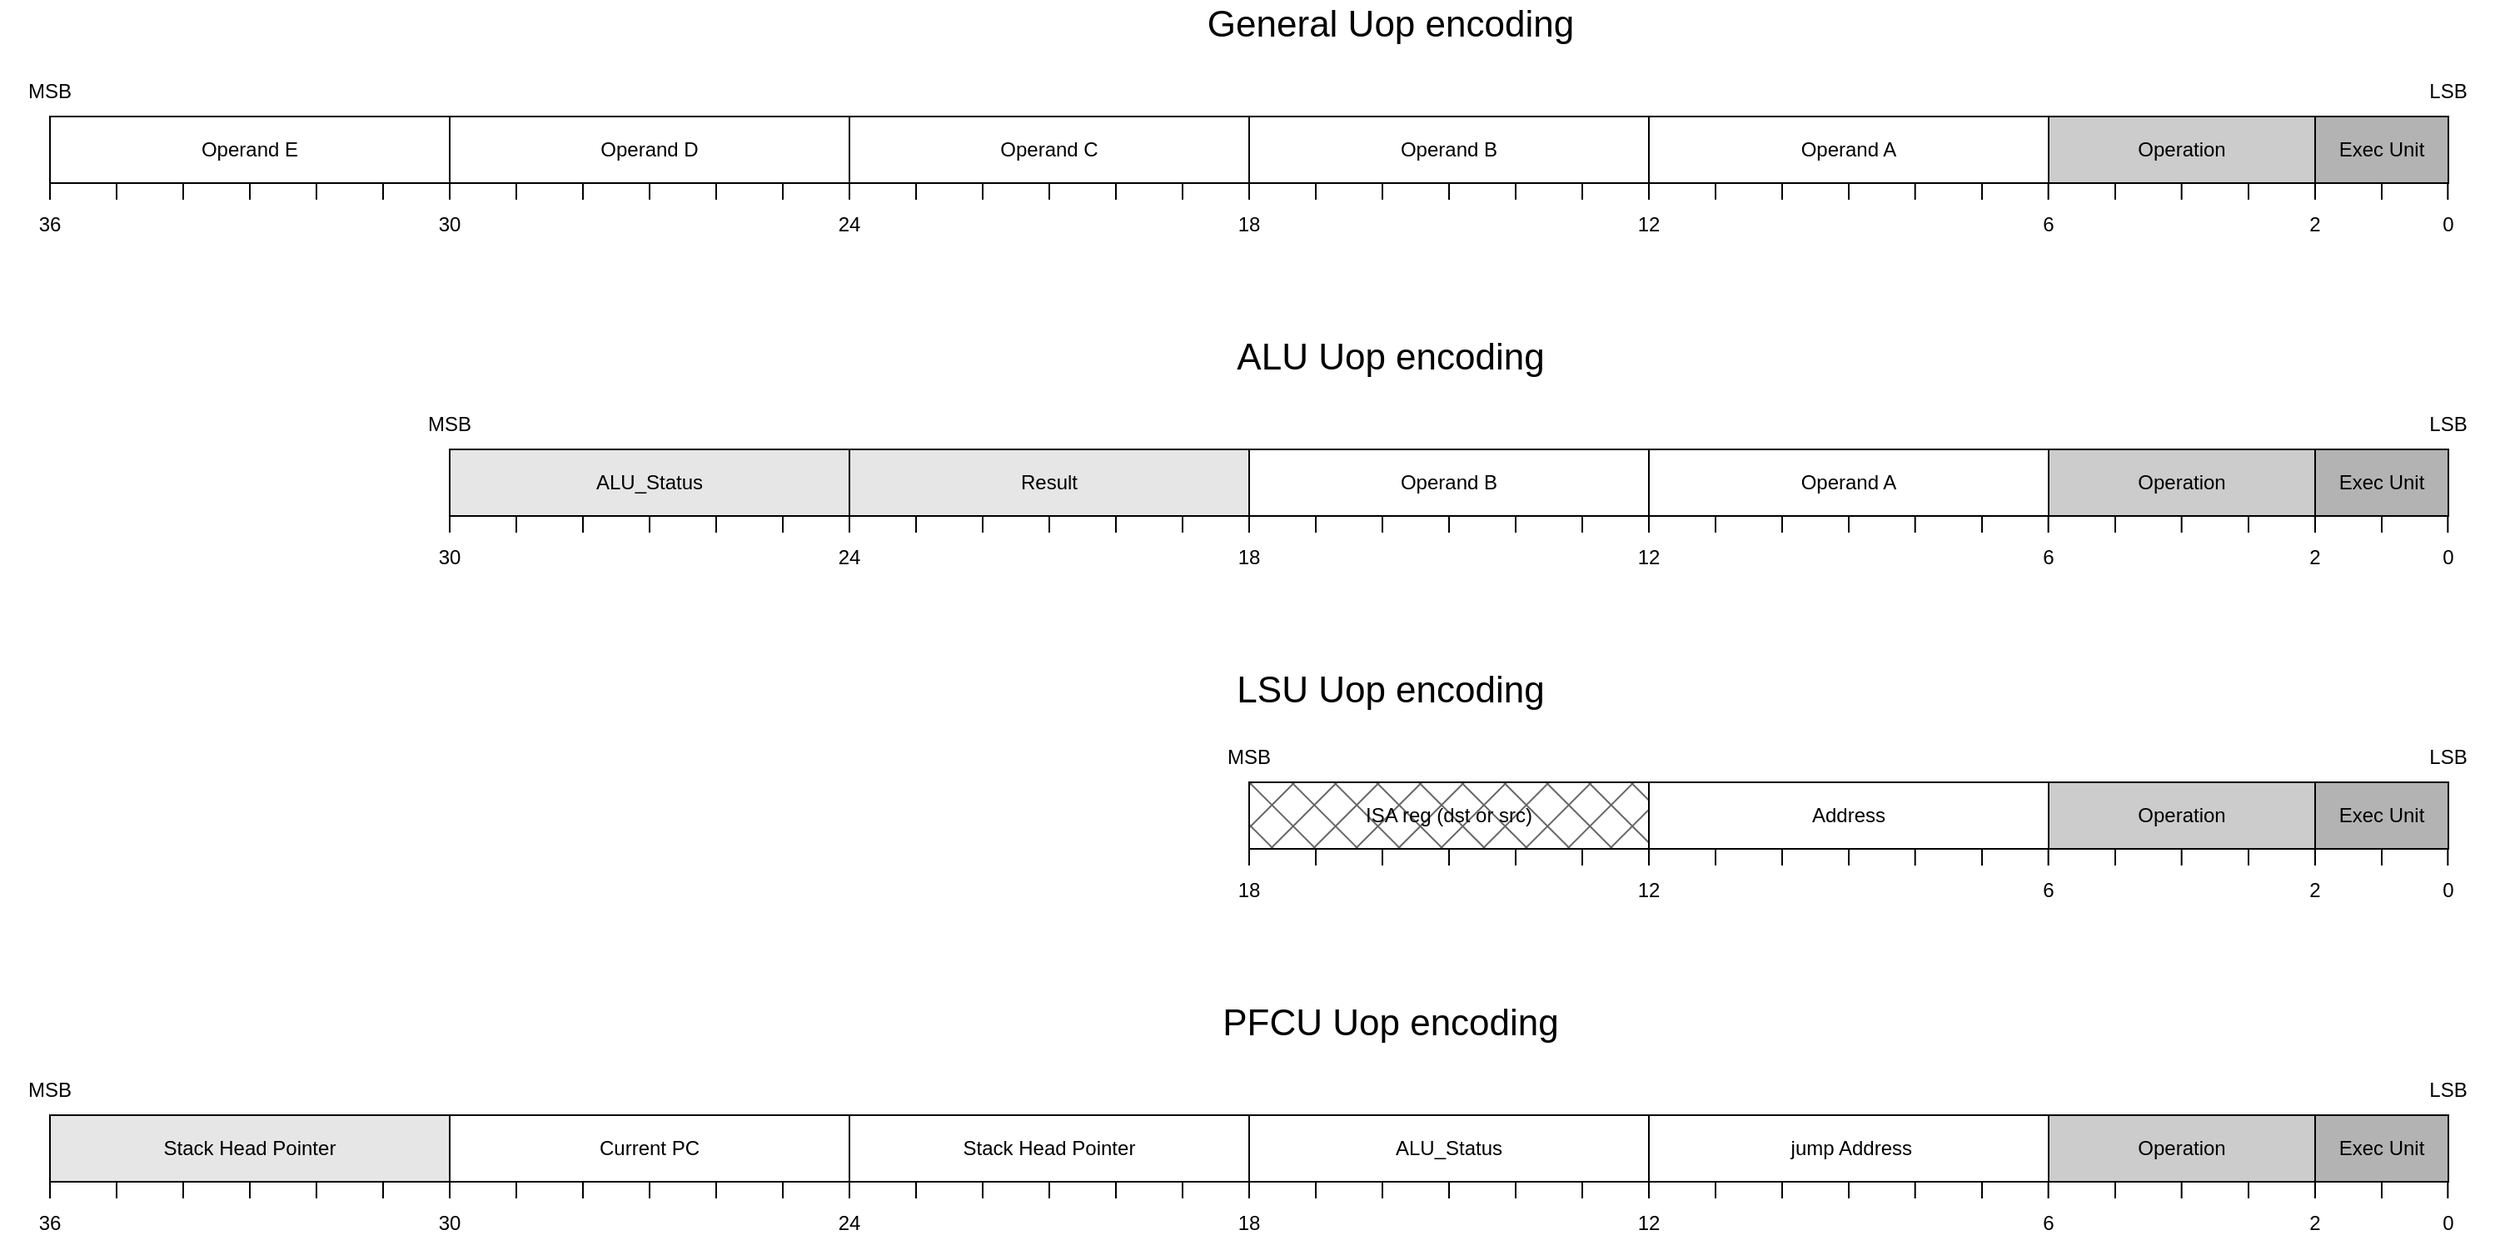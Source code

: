 <mxfile version="28.1.1">
  <diagram name="Page-1" id="hrB0aFpjo-5ILNR7FiJy">
    <mxGraphModel dx="2235" dy="1314" grid="1" gridSize="10" guides="1" tooltips="1" connect="1" arrows="1" fold="1" page="1" pageScale="1" pageWidth="827" pageHeight="1169" math="0" shadow="0">
      <root>
        <mxCell id="0" />
        <mxCell id="1" parent="0" />
        <mxCell id="G4ADflRDPatyA1KYJOgM-2" value="LSB" style="text;html=1;align=center;verticalAlign=middle;whiteSpace=wrap;rounded=0;" parent="1" vertex="1">
          <mxGeometry x="730" y="130" width="60" height="30" as="geometry" />
        </mxCell>
        <mxCell id="G4ADflRDPatyA1KYJOgM-3" value="MSB" style="text;html=1;align=center;verticalAlign=middle;whiteSpace=wrap;rounded=0;" parent="1" vertex="1">
          <mxGeometry x="-710" y="130" width="60" height="30" as="geometry" />
        </mxCell>
        <mxCell id="G4ADflRDPatyA1KYJOgM-7" value="0" style="text;html=1;align=center;verticalAlign=middle;whiteSpace=wrap;rounded=0;" parent="1" vertex="1">
          <mxGeometry x="730" y="210" width="60" height="30" as="geometry" />
        </mxCell>
        <mxCell id="G4ADflRDPatyA1KYJOgM-8" value="2" style="text;html=1;align=center;verticalAlign=middle;whiteSpace=wrap;rounded=0;" parent="1" vertex="1">
          <mxGeometry x="650" y="210" width="60" height="30" as="geometry" />
        </mxCell>
        <mxCell id="G4ADflRDPatyA1KYJOgM-9" value="6" style="text;html=1;align=center;verticalAlign=middle;whiteSpace=wrap;rounded=0;" parent="1" vertex="1">
          <mxGeometry x="490" y="210" width="60" height="30" as="geometry" />
        </mxCell>
        <mxCell id="G4ADflRDPatyA1KYJOgM-10" value="12" style="text;html=1;align=center;verticalAlign=middle;whiteSpace=wrap;rounded=0;" parent="1" vertex="1">
          <mxGeometry x="250" y="210" width="60" height="30" as="geometry" />
        </mxCell>
        <mxCell id="G4ADflRDPatyA1KYJOgM-11" value="Exec Unit" style="rounded=0;whiteSpace=wrap;html=1;fillColor=#B3B3B3;" parent="1" vertex="1">
          <mxGeometry x="680" y="160" width="80" height="40" as="geometry" />
        </mxCell>
        <mxCell id="G4ADflRDPatyA1KYJOgM-12" value="Operation" style="rounded=0;whiteSpace=wrap;html=1;fillColor=#CCCCCC;" parent="1" vertex="1">
          <mxGeometry x="520" y="160" width="160" height="40" as="geometry" />
        </mxCell>
        <mxCell id="G4ADflRDPatyA1KYJOgM-13" value="" style="endArrow=none;html=1;rounded=0;" parent="1" edge="1">
          <mxGeometry width="50" height="50" relative="1" as="geometry">
            <mxPoint x="759.67" y="210" as="sourcePoint" />
            <mxPoint x="759.67" y="200" as="targetPoint" />
          </mxGeometry>
        </mxCell>
        <mxCell id="G4ADflRDPatyA1KYJOgM-14" value="" style="endArrow=none;html=1;rounded=0;" parent="1" edge="1">
          <mxGeometry width="50" height="50" relative="1" as="geometry">
            <mxPoint x="720" y="210" as="sourcePoint" />
            <mxPoint x="720" y="200" as="targetPoint" />
          </mxGeometry>
        </mxCell>
        <mxCell id="G4ADflRDPatyA1KYJOgM-15" value="" style="endArrow=none;html=1;rounded=0;" parent="1" edge="1">
          <mxGeometry width="50" height="50" relative="1" as="geometry">
            <mxPoint x="680" y="210" as="sourcePoint" />
            <mxPoint x="680" y="200" as="targetPoint" />
          </mxGeometry>
        </mxCell>
        <mxCell id="G4ADflRDPatyA1KYJOgM-16" value="" style="endArrow=none;html=1;rounded=0;" parent="1" edge="1">
          <mxGeometry width="50" height="50" relative="1" as="geometry">
            <mxPoint x="640" y="210" as="sourcePoint" />
            <mxPoint x="640" y="200" as="targetPoint" />
          </mxGeometry>
        </mxCell>
        <mxCell id="G4ADflRDPatyA1KYJOgM-17" value="" style="endArrow=none;html=1;rounded=0;" parent="1" edge="1">
          <mxGeometry width="50" height="50" relative="1" as="geometry">
            <mxPoint x="599.83" y="210" as="sourcePoint" />
            <mxPoint x="599.83" y="200" as="targetPoint" />
          </mxGeometry>
        </mxCell>
        <mxCell id="G4ADflRDPatyA1KYJOgM-18" value="" style="endArrow=none;html=1;rounded=0;" parent="1" edge="1">
          <mxGeometry width="50" height="50" relative="1" as="geometry">
            <mxPoint x="560" y="210" as="sourcePoint" />
            <mxPoint x="560" y="200" as="targetPoint" />
          </mxGeometry>
        </mxCell>
        <mxCell id="G4ADflRDPatyA1KYJOgM-19" value="" style="endArrow=none;html=1;rounded=0;" parent="1" edge="1">
          <mxGeometry width="50" height="50" relative="1" as="geometry">
            <mxPoint x="519.83" y="210" as="sourcePoint" />
            <mxPoint x="519.83" y="200" as="targetPoint" />
          </mxGeometry>
        </mxCell>
        <mxCell id="G4ADflRDPatyA1KYJOgM-20" value="" style="endArrow=none;html=1;rounded=0;" parent="1" edge="1">
          <mxGeometry width="50" height="50" relative="1" as="geometry">
            <mxPoint x="480" y="210" as="sourcePoint" />
            <mxPoint x="480" y="200" as="targetPoint" />
          </mxGeometry>
        </mxCell>
        <mxCell id="G4ADflRDPatyA1KYJOgM-21" value="" style="endArrow=none;html=1;rounded=0;" parent="1" edge="1">
          <mxGeometry width="50" height="50" relative="1" as="geometry">
            <mxPoint x="439.83" y="210" as="sourcePoint" />
            <mxPoint x="439.83" y="200" as="targetPoint" />
          </mxGeometry>
        </mxCell>
        <mxCell id="G4ADflRDPatyA1KYJOgM-22" value="" style="endArrow=none;html=1;rounded=0;" parent="1" edge="1">
          <mxGeometry width="50" height="50" relative="1" as="geometry">
            <mxPoint x="400" y="210" as="sourcePoint" />
            <mxPoint x="400" y="200" as="targetPoint" />
          </mxGeometry>
        </mxCell>
        <mxCell id="G4ADflRDPatyA1KYJOgM-23" value="" style="endArrow=none;html=1;rounded=0;" parent="1" edge="1">
          <mxGeometry width="50" height="50" relative="1" as="geometry">
            <mxPoint x="360" y="210" as="sourcePoint" />
            <mxPoint x="360" y="200" as="targetPoint" />
          </mxGeometry>
        </mxCell>
        <mxCell id="G4ADflRDPatyA1KYJOgM-24" value="" style="endArrow=none;html=1;rounded=0;" parent="1" edge="1">
          <mxGeometry width="50" height="50" relative="1" as="geometry">
            <mxPoint x="320" y="210" as="sourcePoint" />
            <mxPoint x="320" y="200" as="targetPoint" />
          </mxGeometry>
        </mxCell>
        <mxCell id="G4ADflRDPatyA1KYJOgM-25" value="" style="endArrow=none;html=1;rounded=0;" parent="1" edge="1">
          <mxGeometry width="50" height="50" relative="1" as="geometry">
            <mxPoint x="280" y="210" as="sourcePoint" />
            <mxPoint x="280" y="200" as="targetPoint" />
          </mxGeometry>
        </mxCell>
        <mxCell id="G4ADflRDPatyA1KYJOgM-26" value="Operand A" style="rounded=0;whiteSpace=wrap;html=1;fillStyle=cross-hatch;fillColor=none;" parent="1" vertex="1">
          <mxGeometry x="280" y="160" width="240" height="40" as="geometry" />
        </mxCell>
        <mxCell id="G4ADflRDPatyA1KYJOgM-28" value="" style="endArrow=none;html=1;rounded=0;" parent="1" edge="1">
          <mxGeometry width="50" height="50" relative="1" as="geometry">
            <mxPoint x="240" y="210" as="sourcePoint" />
            <mxPoint x="240" y="200" as="targetPoint" />
          </mxGeometry>
        </mxCell>
        <mxCell id="G4ADflRDPatyA1KYJOgM-29" value="" style="endArrow=none;html=1;rounded=0;" parent="1" edge="1">
          <mxGeometry width="50" height="50" relative="1" as="geometry">
            <mxPoint x="200" y="210" as="sourcePoint" />
            <mxPoint x="200" y="200" as="targetPoint" />
          </mxGeometry>
        </mxCell>
        <mxCell id="G4ADflRDPatyA1KYJOgM-30" value="" style="endArrow=none;html=1;rounded=0;" parent="1" edge="1">
          <mxGeometry width="50" height="50" relative="1" as="geometry">
            <mxPoint x="160" y="210" as="sourcePoint" />
            <mxPoint x="160" y="200" as="targetPoint" />
          </mxGeometry>
        </mxCell>
        <mxCell id="G4ADflRDPatyA1KYJOgM-31" value="" style="endArrow=none;html=1;rounded=0;" parent="1" edge="1">
          <mxGeometry width="50" height="50" relative="1" as="geometry">
            <mxPoint x="120" y="210" as="sourcePoint" />
            <mxPoint x="120" y="200" as="targetPoint" />
          </mxGeometry>
        </mxCell>
        <mxCell id="G4ADflRDPatyA1KYJOgM-34" value="18" style="text;html=1;align=center;verticalAlign=middle;whiteSpace=wrap;rounded=0;" parent="1" vertex="1">
          <mxGeometry x="10" y="210" width="60" height="30" as="geometry" />
        </mxCell>
        <mxCell id="6QMfxug7tWVSAytL_rYx-1" value="Operand C" style="rounded=0;whiteSpace=wrap;html=1;fillStyle=auto;fillColor=none;" parent="1" vertex="1">
          <mxGeometry x="-200" y="160" width="240" height="40" as="geometry" />
        </mxCell>
        <mxCell id="6QMfxug7tWVSAytL_rYx-2" value="" style="endArrow=none;html=1;rounded=0;" parent="1" edge="1">
          <mxGeometry width="50" height="50" relative="1" as="geometry">
            <mxPoint x="80" y="210" as="sourcePoint" />
            <mxPoint x="80" y="200" as="targetPoint" />
          </mxGeometry>
        </mxCell>
        <mxCell id="6QMfxug7tWVSAytL_rYx-3" value="" style="endArrow=none;html=1;rounded=0;" parent="1" edge="1">
          <mxGeometry width="50" height="50" relative="1" as="geometry">
            <mxPoint x="40" y="210" as="sourcePoint" />
            <mxPoint x="40" y="200" as="targetPoint" />
          </mxGeometry>
        </mxCell>
        <mxCell id="6QMfxug7tWVSAytL_rYx-5" value="" style="endArrow=none;html=1;rounded=0;" parent="1" edge="1">
          <mxGeometry width="50" height="50" relative="1" as="geometry">
            <mxPoint y="210" as="sourcePoint" />
            <mxPoint y="200" as="targetPoint" />
          </mxGeometry>
        </mxCell>
        <mxCell id="6QMfxug7tWVSAytL_rYx-7" value="" style="endArrow=none;html=1;rounded=0;" parent="1" edge="1">
          <mxGeometry width="50" height="50" relative="1" as="geometry">
            <mxPoint x="-40" y="210" as="sourcePoint" />
            <mxPoint x="-40" y="200" as="targetPoint" />
          </mxGeometry>
        </mxCell>
        <mxCell id="6QMfxug7tWVSAytL_rYx-8" value="" style="endArrow=none;html=1;rounded=0;" parent="1" edge="1">
          <mxGeometry width="50" height="50" relative="1" as="geometry">
            <mxPoint x="-80" y="210" as="sourcePoint" />
            <mxPoint x="-80" y="200" as="targetPoint" />
          </mxGeometry>
        </mxCell>
        <mxCell id="6QMfxug7tWVSAytL_rYx-9" value="24" style="text;html=1;align=center;verticalAlign=middle;whiteSpace=wrap;rounded=0;" parent="1" vertex="1">
          <mxGeometry x="-230" y="210" width="60" height="30" as="geometry" />
        </mxCell>
        <mxCell id="6QMfxug7tWVSAytL_rYx-11" value="30" style="text;html=1;align=center;verticalAlign=middle;whiteSpace=wrap;rounded=0;" parent="1" vertex="1">
          <mxGeometry x="-460" y="210" width="40" height="30" as="geometry" />
        </mxCell>
        <mxCell id="6QMfxug7tWVSAytL_rYx-13" value="" style="endArrow=none;html=1;rounded=0;" parent="1" edge="1">
          <mxGeometry width="50" height="50" relative="1" as="geometry">
            <mxPoint x="-120" y="210" as="sourcePoint" />
            <mxPoint x="-120" y="200" as="targetPoint" />
          </mxGeometry>
        </mxCell>
        <mxCell id="LacdtE7IR9RZQFmJtTDB-1" value="Operand D" style="rounded=0;whiteSpace=wrap;html=1;fillStyle=auto;fillColor=none;" parent="1" vertex="1">
          <mxGeometry x="-440" y="160" width="240" height="40" as="geometry" />
        </mxCell>
        <mxCell id="LacdtE7IR9RZQFmJtTDB-3" value="" style="endArrow=none;html=1;rounded=0;" parent="1" edge="1">
          <mxGeometry width="50" height="50" relative="1" as="geometry">
            <mxPoint x="-160" y="210" as="sourcePoint" />
            <mxPoint x="-160" y="200" as="targetPoint" />
          </mxGeometry>
        </mxCell>
        <mxCell id="LacdtE7IR9RZQFmJtTDB-4" value="" style="endArrow=none;html=1;rounded=0;" parent="1" edge="1">
          <mxGeometry width="50" height="50" relative="1" as="geometry">
            <mxPoint x="-200" y="210" as="sourcePoint" />
            <mxPoint x="-200" y="200" as="targetPoint" />
          </mxGeometry>
        </mxCell>
        <mxCell id="LacdtE7IR9RZQFmJtTDB-5" value="" style="endArrow=none;html=1;rounded=0;" parent="1" edge="1">
          <mxGeometry width="50" height="50" relative="1" as="geometry">
            <mxPoint x="-240" y="210" as="sourcePoint" />
            <mxPoint x="-240" y="200" as="targetPoint" />
          </mxGeometry>
        </mxCell>
        <mxCell id="LacdtE7IR9RZQFmJtTDB-6" value="" style="endArrow=none;html=1;rounded=0;" parent="1" edge="1">
          <mxGeometry width="50" height="50" relative="1" as="geometry">
            <mxPoint x="-280" y="210" as="sourcePoint" />
            <mxPoint x="-280" y="200" as="targetPoint" />
          </mxGeometry>
        </mxCell>
        <mxCell id="LacdtE7IR9RZQFmJtTDB-7" value="Operand B" style="rounded=0;whiteSpace=wrap;html=1;fillStyle=auto;fillColor=none;" parent="1" vertex="1">
          <mxGeometry x="40" y="160" width="240" height="40" as="geometry" />
        </mxCell>
        <mxCell id="LacdtE7IR9RZQFmJtTDB-9" value="" style="endArrow=none;html=1;rounded=0;" parent="1" edge="1">
          <mxGeometry width="50" height="50" relative="1" as="geometry">
            <mxPoint x="-320" y="210" as="sourcePoint" />
            <mxPoint x="-320" y="200" as="targetPoint" />
          </mxGeometry>
        </mxCell>
        <mxCell id="LacdtE7IR9RZQFmJtTDB-10" value="" style="endArrow=none;html=1;rounded=0;" parent="1" edge="1">
          <mxGeometry width="50" height="50" relative="1" as="geometry">
            <mxPoint x="-360" y="210" as="sourcePoint" />
            <mxPoint x="-360" y="200" as="targetPoint" />
          </mxGeometry>
        </mxCell>
        <mxCell id="LacdtE7IR9RZQFmJtTDB-11" value="" style="endArrow=none;html=1;rounded=0;" parent="1" edge="1">
          <mxGeometry width="50" height="50" relative="1" as="geometry">
            <mxPoint x="-400" y="210" as="sourcePoint" />
            <mxPoint x="-400" y="200" as="targetPoint" />
          </mxGeometry>
        </mxCell>
        <mxCell id="LacdtE7IR9RZQFmJtTDB-13" value="" style="endArrow=none;html=1;rounded=0;" parent="1" edge="1">
          <mxGeometry width="50" height="50" relative="1" as="geometry">
            <mxPoint x="-440" y="210" as="sourcePoint" />
            <mxPoint x="-440" y="200" as="targetPoint" />
          </mxGeometry>
        </mxCell>
        <mxCell id="LacdtE7IR9RZQFmJtTDB-14" value="&lt;font style=&quot;font-size: 22px;&quot;&gt;General Uop encoding&lt;/font&gt;" style="text;html=1;align=center;verticalAlign=middle;whiteSpace=wrap;rounded=0;" parent="1" vertex="1">
          <mxGeometry x="10" y="90" width="230" height="30" as="geometry" />
        </mxCell>
        <mxCell id="LacdtE7IR9RZQFmJtTDB-64" value="LSB" style="text;html=1;align=center;verticalAlign=middle;whiteSpace=wrap;rounded=0;" parent="1" vertex="1">
          <mxGeometry x="730" y="330" width="60" height="30" as="geometry" />
        </mxCell>
        <mxCell id="LacdtE7IR9RZQFmJtTDB-65" value="MSB" style="text;html=1;align=center;verticalAlign=middle;whiteSpace=wrap;rounded=0;" parent="1" vertex="1">
          <mxGeometry x="-470" y="330" width="60" height="30" as="geometry" />
        </mxCell>
        <mxCell id="LacdtE7IR9RZQFmJtTDB-66" value="0" style="text;html=1;align=center;verticalAlign=middle;whiteSpace=wrap;rounded=0;" parent="1" vertex="1">
          <mxGeometry x="730" y="410" width="60" height="30" as="geometry" />
        </mxCell>
        <mxCell id="LacdtE7IR9RZQFmJtTDB-67" value="2" style="text;html=1;align=center;verticalAlign=middle;whiteSpace=wrap;rounded=0;" parent="1" vertex="1">
          <mxGeometry x="650" y="410" width="60" height="30" as="geometry" />
        </mxCell>
        <mxCell id="LacdtE7IR9RZQFmJtTDB-68" value="6" style="text;html=1;align=center;verticalAlign=middle;whiteSpace=wrap;rounded=0;" parent="1" vertex="1">
          <mxGeometry x="490" y="410" width="60" height="30" as="geometry" />
        </mxCell>
        <mxCell id="LacdtE7IR9RZQFmJtTDB-69" value="12" style="text;html=1;align=center;verticalAlign=middle;whiteSpace=wrap;rounded=0;" parent="1" vertex="1">
          <mxGeometry x="250" y="410" width="60" height="30" as="geometry" />
        </mxCell>
        <mxCell id="LacdtE7IR9RZQFmJtTDB-70" value="Exec Unit" style="rounded=0;whiteSpace=wrap;html=1;fillColor=#B3B3B3;" parent="1" vertex="1">
          <mxGeometry x="680" y="360" width="80" height="40" as="geometry" />
        </mxCell>
        <mxCell id="LacdtE7IR9RZQFmJtTDB-71" value="Operation" style="rounded=0;whiteSpace=wrap;html=1;fillColor=#CCCCCC;" parent="1" vertex="1">
          <mxGeometry x="520" y="360" width="160" height="40" as="geometry" />
        </mxCell>
        <mxCell id="LacdtE7IR9RZQFmJtTDB-72" value="" style="endArrow=none;html=1;rounded=0;" parent="1" edge="1">
          <mxGeometry width="50" height="50" relative="1" as="geometry">
            <mxPoint x="759.67" y="410" as="sourcePoint" />
            <mxPoint x="759.67" y="400" as="targetPoint" />
          </mxGeometry>
        </mxCell>
        <mxCell id="LacdtE7IR9RZQFmJtTDB-73" value="" style="endArrow=none;html=1;rounded=0;" parent="1" edge="1">
          <mxGeometry width="50" height="50" relative="1" as="geometry">
            <mxPoint x="720" y="410" as="sourcePoint" />
            <mxPoint x="720" y="400" as="targetPoint" />
          </mxGeometry>
        </mxCell>
        <mxCell id="LacdtE7IR9RZQFmJtTDB-74" value="" style="endArrow=none;html=1;rounded=0;" parent="1" edge="1">
          <mxGeometry width="50" height="50" relative="1" as="geometry">
            <mxPoint x="680" y="410" as="sourcePoint" />
            <mxPoint x="680" y="400" as="targetPoint" />
          </mxGeometry>
        </mxCell>
        <mxCell id="LacdtE7IR9RZQFmJtTDB-75" value="" style="endArrow=none;html=1;rounded=0;" parent="1" edge="1">
          <mxGeometry width="50" height="50" relative="1" as="geometry">
            <mxPoint x="640" y="410" as="sourcePoint" />
            <mxPoint x="640" y="400" as="targetPoint" />
          </mxGeometry>
        </mxCell>
        <mxCell id="LacdtE7IR9RZQFmJtTDB-76" value="" style="endArrow=none;html=1;rounded=0;" parent="1" edge="1">
          <mxGeometry width="50" height="50" relative="1" as="geometry">
            <mxPoint x="599.83" y="410" as="sourcePoint" />
            <mxPoint x="599.83" y="400" as="targetPoint" />
          </mxGeometry>
        </mxCell>
        <mxCell id="LacdtE7IR9RZQFmJtTDB-77" value="" style="endArrow=none;html=1;rounded=0;" parent="1" edge="1">
          <mxGeometry width="50" height="50" relative="1" as="geometry">
            <mxPoint x="560" y="410" as="sourcePoint" />
            <mxPoint x="560" y="400" as="targetPoint" />
          </mxGeometry>
        </mxCell>
        <mxCell id="LacdtE7IR9RZQFmJtTDB-78" value="" style="endArrow=none;html=1;rounded=0;" parent="1" edge="1">
          <mxGeometry width="50" height="50" relative="1" as="geometry">
            <mxPoint x="519.83" y="410" as="sourcePoint" />
            <mxPoint x="519.83" y="400" as="targetPoint" />
          </mxGeometry>
        </mxCell>
        <mxCell id="LacdtE7IR9RZQFmJtTDB-79" value="" style="endArrow=none;html=1;rounded=0;" parent="1" edge="1">
          <mxGeometry width="50" height="50" relative="1" as="geometry">
            <mxPoint x="480" y="410" as="sourcePoint" />
            <mxPoint x="480" y="400" as="targetPoint" />
          </mxGeometry>
        </mxCell>
        <mxCell id="LacdtE7IR9RZQFmJtTDB-80" value="" style="endArrow=none;html=1;rounded=0;" parent="1" edge="1">
          <mxGeometry width="50" height="50" relative="1" as="geometry">
            <mxPoint x="439.83" y="410" as="sourcePoint" />
            <mxPoint x="439.83" y="400" as="targetPoint" />
          </mxGeometry>
        </mxCell>
        <mxCell id="LacdtE7IR9RZQFmJtTDB-81" value="" style="endArrow=none;html=1;rounded=0;" parent="1" edge="1">
          <mxGeometry width="50" height="50" relative="1" as="geometry">
            <mxPoint x="400" y="410" as="sourcePoint" />
            <mxPoint x="400" y="400" as="targetPoint" />
          </mxGeometry>
        </mxCell>
        <mxCell id="LacdtE7IR9RZQFmJtTDB-82" value="" style="endArrow=none;html=1;rounded=0;" parent="1" edge="1">
          <mxGeometry width="50" height="50" relative="1" as="geometry">
            <mxPoint x="360" y="410" as="sourcePoint" />
            <mxPoint x="360" y="400" as="targetPoint" />
          </mxGeometry>
        </mxCell>
        <mxCell id="LacdtE7IR9RZQFmJtTDB-83" value="" style="endArrow=none;html=1;rounded=0;" parent="1" edge="1">
          <mxGeometry width="50" height="50" relative="1" as="geometry">
            <mxPoint x="320" y="410" as="sourcePoint" />
            <mxPoint x="320" y="400" as="targetPoint" />
          </mxGeometry>
        </mxCell>
        <mxCell id="LacdtE7IR9RZQFmJtTDB-84" value="" style="endArrow=none;html=1;rounded=0;" parent="1" edge="1">
          <mxGeometry width="50" height="50" relative="1" as="geometry">
            <mxPoint x="280" y="410" as="sourcePoint" />
            <mxPoint x="280" y="400" as="targetPoint" />
          </mxGeometry>
        </mxCell>
        <mxCell id="LacdtE7IR9RZQFmJtTDB-85" value="Operand A" style="rounded=0;whiteSpace=wrap;html=1;fillStyle=cross-hatch;fillColor=none;" parent="1" vertex="1">
          <mxGeometry x="280" y="360" width="240" height="40" as="geometry" />
        </mxCell>
        <mxCell id="LacdtE7IR9RZQFmJtTDB-86" value="" style="endArrow=none;html=1;rounded=0;" parent="1" edge="1">
          <mxGeometry width="50" height="50" relative="1" as="geometry">
            <mxPoint x="240" y="410" as="sourcePoint" />
            <mxPoint x="240" y="400" as="targetPoint" />
          </mxGeometry>
        </mxCell>
        <mxCell id="LacdtE7IR9RZQFmJtTDB-87" value="" style="endArrow=none;html=1;rounded=0;" parent="1" edge="1">
          <mxGeometry width="50" height="50" relative="1" as="geometry">
            <mxPoint x="200" y="410" as="sourcePoint" />
            <mxPoint x="200" y="400" as="targetPoint" />
          </mxGeometry>
        </mxCell>
        <mxCell id="LacdtE7IR9RZQFmJtTDB-88" value="" style="endArrow=none;html=1;rounded=0;" parent="1" edge="1">
          <mxGeometry width="50" height="50" relative="1" as="geometry">
            <mxPoint x="160" y="410" as="sourcePoint" />
            <mxPoint x="160" y="400" as="targetPoint" />
          </mxGeometry>
        </mxCell>
        <mxCell id="LacdtE7IR9RZQFmJtTDB-89" value="" style="endArrow=none;html=1;rounded=0;" parent="1" edge="1">
          <mxGeometry width="50" height="50" relative="1" as="geometry">
            <mxPoint x="120" y="410" as="sourcePoint" />
            <mxPoint x="120" y="400" as="targetPoint" />
          </mxGeometry>
        </mxCell>
        <mxCell id="LacdtE7IR9RZQFmJtTDB-90" value="18" style="text;html=1;align=center;verticalAlign=middle;whiteSpace=wrap;rounded=0;" parent="1" vertex="1">
          <mxGeometry x="10" y="410" width="60" height="30" as="geometry" />
        </mxCell>
        <mxCell id="LacdtE7IR9RZQFmJtTDB-93" value="Result" style="rounded=0;whiteSpace=wrap;html=1;fillStyle=auto;fillColor=#E6E6E6;" parent="1" vertex="1">
          <mxGeometry x="-200" y="360" width="240" height="40" as="geometry" />
        </mxCell>
        <mxCell id="LacdtE7IR9RZQFmJtTDB-94" value="" style="endArrow=none;html=1;rounded=0;" parent="1" edge="1">
          <mxGeometry width="50" height="50" relative="1" as="geometry">
            <mxPoint x="80" y="410" as="sourcePoint" />
            <mxPoint x="80" y="400" as="targetPoint" />
          </mxGeometry>
        </mxCell>
        <mxCell id="LacdtE7IR9RZQFmJtTDB-95" value="" style="endArrow=none;html=1;rounded=0;" parent="1" edge="1">
          <mxGeometry width="50" height="50" relative="1" as="geometry">
            <mxPoint x="40" y="410" as="sourcePoint" />
            <mxPoint x="40" y="400" as="targetPoint" />
          </mxGeometry>
        </mxCell>
        <mxCell id="LacdtE7IR9RZQFmJtTDB-96" value="" style="endArrow=none;html=1;rounded=0;" parent="1" edge="1">
          <mxGeometry width="50" height="50" relative="1" as="geometry">
            <mxPoint y="410" as="sourcePoint" />
            <mxPoint y="400" as="targetPoint" />
          </mxGeometry>
        </mxCell>
        <mxCell id="LacdtE7IR9RZQFmJtTDB-97" value="" style="endArrow=none;html=1;rounded=0;" parent="1" edge="1">
          <mxGeometry width="50" height="50" relative="1" as="geometry">
            <mxPoint x="-40" y="410" as="sourcePoint" />
            <mxPoint x="-40" y="400" as="targetPoint" />
          </mxGeometry>
        </mxCell>
        <mxCell id="LacdtE7IR9RZQFmJtTDB-98" value="" style="endArrow=none;html=1;rounded=0;" parent="1" edge="1">
          <mxGeometry width="50" height="50" relative="1" as="geometry">
            <mxPoint x="-80" y="410" as="sourcePoint" />
            <mxPoint x="-80" y="400" as="targetPoint" />
          </mxGeometry>
        </mxCell>
        <mxCell id="LacdtE7IR9RZQFmJtTDB-99" value="24" style="text;html=1;align=center;verticalAlign=middle;whiteSpace=wrap;rounded=0;" parent="1" vertex="1">
          <mxGeometry x="-230" y="410" width="60" height="30" as="geometry" />
        </mxCell>
        <mxCell id="LacdtE7IR9RZQFmJtTDB-100" value="30" style="text;html=1;align=center;verticalAlign=middle;whiteSpace=wrap;rounded=0;" parent="1" vertex="1">
          <mxGeometry x="-460" y="410" width="40" height="30" as="geometry" />
        </mxCell>
        <mxCell id="LacdtE7IR9RZQFmJtTDB-101" value="" style="endArrow=none;html=1;rounded=0;" parent="1" edge="1">
          <mxGeometry width="50" height="50" relative="1" as="geometry">
            <mxPoint x="-120" y="410" as="sourcePoint" />
            <mxPoint x="-120" y="400" as="targetPoint" />
          </mxGeometry>
        </mxCell>
        <mxCell id="LacdtE7IR9RZQFmJtTDB-102" value="ALU_Status" style="rounded=0;whiteSpace=wrap;html=1;fillStyle=auto;fillColor=#E6E6E6;" parent="1" vertex="1">
          <mxGeometry x="-440" y="360" width="240" height="40" as="geometry" />
        </mxCell>
        <mxCell id="LacdtE7IR9RZQFmJtTDB-103" value="" style="endArrow=none;html=1;rounded=0;" parent="1" edge="1">
          <mxGeometry width="50" height="50" relative="1" as="geometry">
            <mxPoint x="-160" y="410" as="sourcePoint" />
            <mxPoint x="-160" y="400" as="targetPoint" />
          </mxGeometry>
        </mxCell>
        <mxCell id="LacdtE7IR9RZQFmJtTDB-104" value="" style="endArrow=none;html=1;rounded=0;" parent="1" edge="1">
          <mxGeometry width="50" height="50" relative="1" as="geometry">
            <mxPoint x="-200" y="410" as="sourcePoint" />
            <mxPoint x="-200" y="400" as="targetPoint" />
          </mxGeometry>
        </mxCell>
        <mxCell id="LacdtE7IR9RZQFmJtTDB-105" value="" style="endArrow=none;html=1;rounded=0;" parent="1" edge="1">
          <mxGeometry width="50" height="50" relative="1" as="geometry">
            <mxPoint x="-240" y="410" as="sourcePoint" />
            <mxPoint x="-240" y="400" as="targetPoint" />
          </mxGeometry>
        </mxCell>
        <mxCell id="LacdtE7IR9RZQFmJtTDB-106" value="" style="endArrow=none;html=1;rounded=0;" parent="1" edge="1">
          <mxGeometry width="50" height="50" relative="1" as="geometry">
            <mxPoint x="-280" y="410" as="sourcePoint" />
            <mxPoint x="-280" y="400" as="targetPoint" />
          </mxGeometry>
        </mxCell>
        <mxCell id="LacdtE7IR9RZQFmJtTDB-107" value="Operand B" style="rounded=0;whiteSpace=wrap;html=1;fillStyle=auto;fillColor=none;" parent="1" vertex="1">
          <mxGeometry x="40" y="360" width="240" height="40" as="geometry" />
        </mxCell>
        <mxCell id="LacdtE7IR9RZQFmJtTDB-108" value="" style="endArrow=none;html=1;rounded=0;" parent="1" edge="1">
          <mxGeometry width="50" height="50" relative="1" as="geometry">
            <mxPoint x="-320" y="410" as="sourcePoint" />
            <mxPoint x="-320" y="400" as="targetPoint" />
          </mxGeometry>
        </mxCell>
        <mxCell id="LacdtE7IR9RZQFmJtTDB-109" value="" style="endArrow=none;html=1;rounded=0;" parent="1" edge="1">
          <mxGeometry width="50" height="50" relative="1" as="geometry">
            <mxPoint x="-360" y="410" as="sourcePoint" />
            <mxPoint x="-360" y="400" as="targetPoint" />
          </mxGeometry>
        </mxCell>
        <mxCell id="LacdtE7IR9RZQFmJtTDB-110" value="" style="endArrow=none;html=1;rounded=0;" parent="1" edge="1">
          <mxGeometry width="50" height="50" relative="1" as="geometry">
            <mxPoint x="-400" y="410" as="sourcePoint" />
            <mxPoint x="-400" y="400" as="targetPoint" />
          </mxGeometry>
        </mxCell>
        <mxCell id="LacdtE7IR9RZQFmJtTDB-111" value="" style="endArrow=none;html=1;rounded=0;" parent="1" edge="1">
          <mxGeometry width="50" height="50" relative="1" as="geometry">
            <mxPoint x="-440" y="410" as="sourcePoint" />
            <mxPoint x="-440" y="400" as="targetPoint" />
          </mxGeometry>
        </mxCell>
        <mxCell id="LacdtE7IR9RZQFmJtTDB-112" value="&lt;font style=&quot;font-size: 22px;&quot;&gt;ALU Uop encoding&lt;/font&gt;" style="text;html=1;align=center;verticalAlign=middle;whiteSpace=wrap;rounded=0;" parent="1" vertex="1">
          <mxGeometry x="10" y="290" width="230" height="30" as="geometry" />
        </mxCell>
        <mxCell id="7Z7srEW1Fyb4L6UP02y1-1" value="LSB" style="text;html=1;align=center;verticalAlign=middle;whiteSpace=wrap;rounded=0;" vertex="1" parent="1">
          <mxGeometry x="730" y="530" width="60" height="30" as="geometry" />
        </mxCell>
        <mxCell id="7Z7srEW1Fyb4L6UP02y1-2" value="MSB" style="text;html=1;align=center;verticalAlign=middle;whiteSpace=wrap;rounded=0;" vertex="1" parent="1">
          <mxGeometry x="10" y="530" width="60" height="30" as="geometry" />
        </mxCell>
        <mxCell id="7Z7srEW1Fyb4L6UP02y1-3" value="0" style="text;html=1;align=center;verticalAlign=middle;whiteSpace=wrap;rounded=0;" vertex="1" parent="1">
          <mxGeometry x="730" y="610" width="60" height="30" as="geometry" />
        </mxCell>
        <mxCell id="7Z7srEW1Fyb4L6UP02y1-4" value="2" style="text;html=1;align=center;verticalAlign=middle;whiteSpace=wrap;rounded=0;" vertex="1" parent="1">
          <mxGeometry x="650" y="610" width="60" height="30" as="geometry" />
        </mxCell>
        <mxCell id="7Z7srEW1Fyb4L6UP02y1-5" value="6" style="text;html=1;align=center;verticalAlign=middle;whiteSpace=wrap;rounded=0;" vertex="1" parent="1">
          <mxGeometry x="490" y="610" width="60" height="30" as="geometry" />
        </mxCell>
        <mxCell id="7Z7srEW1Fyb4L6UP02y1-6" value="12" style="text;html=1;align=center;verticalAlign=middle;whiteSpace=wrap;rounded=0;" vertex="1" parent="1">
          <mxGeometry x="250" y="610" width="60" height="30" as="geometry" />
        </mxCell>
        <mxCell id="7Z7srEW1Fyb4L6UP02y1-7" value="Exec Unit" style="rounded=0;whiteSpace=wrap;html=1;fillColor=#B3B3B3;" vertex="1" parent="1">
          <mxGeometry x="680" y="560" width="80" height="40" as="geometry" />
        </mxCell>
        <mxCell id="7Z7srEW1Fyb4L6UP02y1-8" value="Operation" style="rounded=0;whiteSpace=wrap;html=1;fillColor=#CCCCCC;" vertex="1" parent="1">
          <mxGeometry x="520" y="560" width="160" height="40" as="geometry" />
        </mxCell>
        <mxCell id="7Z7srEW1Fyb4L6UP02y1-9" value="" style="endArrow=none;html=1;rounded=0;" edge="1" parent="1">
          <mxGeometry width="50" height="50" relative="1" as="geometry">
            <mxPoint x="759.67" y="610" as="sourcePoint" />
            <mxPoint x="759.67" y="600" as="targetPoint" />
          </mxGeometry>
        </mxCell>
        <mxCell id="7Z7srEW1Fyb4L6UP02y1-10" value="" style="endArrow=none;html=1;rounded=0;" edge="1" parent="1">
          <mxGeometry width="50" height="50" relative="1" as="geometry">
            <mxPoint x="720" y="610" as="sourcePoint" />
            <mxPoint x="720" y="600" as="targetPoint" />
          </mxGeometry>
        </mxCell>
        <mxCell id="7Z7srEW1Fyb4L6UP02y1-11" value="" style="endArrow=none;html=1;rounded=0;" edge="1" parent="1">
          <mxGeometry width="50" height="50" relative="1" as="geometry">
            <mxPoint x="680" y="610" as="sourcePoint" />
            <mxPoint x="680" y="600" as="targetPoint" />
          </mxGeometry>
        </mxCell>
        <mxCell id="7Z7srEW1Fyb4L6UP02y1-12" value="" style="endArrow=none;html=1;rounded=0;" edge="1" parent="1">
          <mxGeometry width="50" height="50" relative="1" as="geometry">
            <mxPoint x="640" y="610" as="sourcePoint" />
            <mxPoint x="640" y="600" as="targetPoint" />
          </mxGeometry>
        </mxCell>
        <mxCell id="7Z7srEW1Fyb4L6UP02y1-13" value="" style="endArrow=none;html=1;rounded=0;" edge="1" parent="1">
          <mxGeometry width="50" height="50" relative="1" as="geometry">
            <mxPoint x="599.83" y="610" as="sourcePoint" />
            <mxPoint x="599.83" y="600" as="targetPoint" />
          </mxGeometry>
        </mxCell>
        <mxCell id="7Z7srEW1Fyb4L6UP02y1-14" value="" style="endArrow=none;html=1;rounded=0;" edge="1" parent="1">
          <mxGeometry width="50" height="50" relative="1" as="geometry">
            <mxPoint x="560" y="610" as="sourcePoint" />
            <mxPoint x="560" y="600" as="targetPoint" />
          </mxGeometry>
        </mxCell>
        <mxCell id="7Z7srEW1Fyb4L6UP02y1-15" value="" style="endArrow=none;html=1;rounded=0;" edge="1" parent="1">
          <mxGeometry width="50" height="50" relative="1" as="geometry">
            <mxPoint x="519.83" y="610" as="sourcePoint" />
            <mxPoint x="519.83" y="600" as="targetPoint" />
          </mxGeometry>
        </mxCell>
        <mxCell id="7Z7srEW1Fyb4L6UP02y1-16" value="" style="endArrow=none;html=1;rounded=0;" edge="1" parent="1">
          <mxGeometry width="50" height="50" relative="1" as="geometry">
            <mxPoint x="480" y="610" as="sourcePoint" />
            <mxPoint x="480" y="600" as="targetPoint" />
          </mxGeometry>
        </mxCell>
        <mxCell id="7Z7srEW1Fyb4L6UP02y1-17" value="" style="endArrow=none;html=1;rounded=0;" edge="1" parent="1">
          <mxGeometry width="50" height="50" relative="1" as="geometry">
            <mxPoint x="439.83" y="610" as="sourcePoint" />
            <mxPoint x="439.83" y="600" as="targetPoint" />
          </mxGeometry>
        </mxCell>
        <mxCell id="7Z7srEW1Fyb4L6UP02y1-18" value="" style="endArrow=none;html=1;rounded=0;" edge="1" parent="1">
          <mxGeometry width="50" height="50" relative="1" as="geometry">
            <mxPoint x="400" y="610" as="sourcePoint" />
            <mxPoint x="400" y="600" as="targetPoint" />
          </mxGeometry>
        </mxCell>
        <mxCell id="7Z7srEW1Fyb4L6UP02y1-19" value="" style="endArrow=none;html=1;rounded=0;" edge="1" parent="1">
          <mxGeometry width="50" height="50" relative="1" as="geometry">
            <mxPoint x="360" y="610" as="sourcePoint" />
            <mxPoint x="360" y="600" as="targetPoint" />
          </mxGeometry>
        </mxCell>
        <mxCell id="7Z7srEW1Fyb4L6UP02y1-20" value="" style="endArrow=none;html=1;rounded=0;" edge="1" parent="1">
          <mxGeometry width="50" height="50" relative="1" as="geometry">
            <mxPoint x="320" y="610" as="sourcePoint" />
            <mxPoint x="320" y="600" as="targetPoint" />
          </mxGeometry>
        </mxCell>
        <mxCell id="7Z7srEW1Fyb4L6UP02y1-21" value="" style="endArrow=none;html=1;rounded=0;" edge="1" parent="1">
          <mxGeometry width="50" height="50" relative="1" as="geometry">
            <mxPoint x="280" y="610" as="sourcePoint" />
            <mxPoint x="280" y="600" as="targetPoint" />
          </mxGeometry>
        </mxCell>
        <mxCell id="7Z7srEW1Fyb4L6UP02y1-22" value="Address" style="rounded=0;whiteSpace=wrap;html=1;fillStyle=cross-hatch;fillColor=none;" vertex="1" parent="1">
          <mxGeometry x="280" y="560" width="240" height="40" as="geometry" />
        </mxCell>
        <mxCell id="7Z7srEW1Fyb4L6UP02y1-23" value="" style="endArrow=none;html=1;rounded=0;" edge="1" parent="1">
          <mxGeometry width="50" height="50" relative="1" as="geometry">
            <mxPoint x="240" y="610" as="sourcePoint" />
            <mxPoint x="240" y="600" as="targetPoint" />
          </mxGeometry>
        </mxCell>
        <mxCell id="7Z7srEW1Fyb4L6UP02y1-24" value="" style="endArrow=none;html=1;rounded=0;" edge="1" parent="1">
          <mxGeometry width="50" height="50" relative="1" as="geometry">
            <mxPoint x="200" y="610" as="sourcePoint" />
            <mxPoint x="200" y="600" as="targetPoint" />
          </mxGeometry>
        </mxCell>
        <mxCell id="7Z7srEW1Fyb4L6UP02y1-25" value="" style="endArrow=none;html=1;rounded=0;" edge="1" parent="1">
          <mxGeometry width="50" height="50" relative="1" as="geometry">
            <mxPoint x="160" y="610" as="sourcePoint" />
            <mxPoint x="160" y="600" as="targetPoint" />
          </mxGeometry>
        </mxCell>
        <mxCell id="7Z7srEW1Fyb4L6UP02y1-26" value="" style="endArrow=none;html=1;rounded=0;" edge="1" parent="1">
          <mxGeometry width="50" height="50" relative="1" as="geometry">
            <mxPoint x="120" y="610" as="sourcePoint" />
            <mxPoint x="120" y="600" as="targetPoint" />
          </mxGeometry>
        </mxCell>
        <mxCell id="7Z7srEW1Fyb4L6UP02y1-27" value="18" style="text;html=1;align=center;verticalAlign=middle;whiteSpace=wrap;rounded=0;" vertex="1" parent="1">
          <mxGeometry x="10" y="610" width="60" height="30" as="geometry" />
        </mxCell>
        <mxCell id="7Z7srEW1Fyb4L6UP02y1-31" value="" style="endArrow=none;html=1;rounded=0;" edge="1" parent="1">
          <mxGeometry width="50" height="50" relative="1" as="geometry">
            <mxPoint x="80" y="610" as="sourcePoint" />
            <mxPoint x="80" y="600" as="targetPoint" />
          </mxGeometry>
        </mxCell>
        <mxCell id="7Z7srEW1Fyb4L6UP02y1-32" value="" style="endArrow=none;html=1;rounded=0;" edge="1" parent="1">
          <mxGeometry width="50" height="50" relative="1" as="geometry">
            <mxPoint x="40" y="610" as="sourcePoint" />
            <mxPoint x="40" y="600" as="targetPoint" />
          </mxGeometry>
        </mxCell>
        <mxCell id="7Z7srEW1Fyb4L6UP02y1-44" value="ISA reg (dst or src)" style="rounded=0;whiteSpace=wrap;html=1;fillStyle=cross-hatch;fillColor=#666666;gradientColor=none;" vertex="1" parent="1">
          <mxGeometry x="40" y="560" width="240" height="40" as="geometry" />
        </mxCell>
        <mxCell id="7Z7srEW1Fyb4L6UP02y1-49" value="&lt;font style=&quot;font-size: 22px;&quot;&gt;LSU Uop encoding&lt;/font&gt;" style="text;html=1;align=center;verticalAlign=middle;whiteSpace=wrap;rounded=0;" vertex="1" parent="1">
          <mxGeometry x="10" y="490" width="230" height="30" as="geometry" />
        </mxCell>
        <mxCell id="7Z7srEW1Fyb4L6UP02y1-52" value="LSB" style="text;html=1;align=center;verticalAlign=middle;whiteSpace=wrap;rounded=0;" vertex="1" parent="1">
          <mxGeometry x="730" y="730" width="60" height="30" as="geometry" />
        </mxCell>
        <mxCell id="7Z7srEW1Fyb4L6UP02y1-53" value="MSB" style="text;html=1;align=center;verticalAlign=middle;whiteSpace=wrap;rounded=0;" vertex="1" parent="1">
          <mxGeometry x="-710" y="730" width="60" height="30" as="geometry" />
        </mxCell>
        <mxCell id="7Z7srEW1Fyb4L6UP02y1-54" value="0" style="text;html=1;align=center;verticalAlign=middle;whiteSpace=wrap;rounded=0;" vertex="1" parent="1">
          <mxGeometry x="730" y="810" width="60" height="30" as="geometry" />
        </mxCell>
        <mxCell id="7Z7srEW1Fyb4L6UP02y1-55" value="2" style="text;html=1;align=center;verticalAlign=middle;whiteSpace=wrap;rounded=0;" vertex="1" parent="1">
          <mxGeometry x="650" y="810" width="60" height="30" as="geometry" />
        </mxCell>
        <mxCell id="7Z7srEW1Fyb4L6UP02y1-56" value="6" style="text;html=1;align=center;verticalAlign=middle;whiteSpace=wrap;rounded=0;" vertex="1" parent="1">
          <mxGeometry x="490" y="810" width="60" height="30" as="geometry" />
        </mxCell>
        <mxCell id="7Z7srEW1Fyb4L6UP02y1-57" value="12" style="text;html=1;align=center;verticalAlign=middle;whiteSpace=wrap;rounded=0;" vertex="1" parent="1">
          <mxGeometry x="250" y="810" width="60" height="30" as="geometry" />
        </mxCell>
        <mxCell id="7Z7srEW1Fyb4L6UP02y1-58" value="Exec Unit" style="rounded=0;whiteSpace=wrap;html=1;fillColor=#B3B3B3;" vertex="1" parent="1">
          <mxGeometry x="680" y="760" width="80" height="40" as="geometry" />
        </mxCell>
        <mxCell id="7Z7srEW1Fyb4L6UP02y1-59" value="Operation" style="rounded=0;whiteSpace=wrap;html=1;fillColor=#CCCCCC;" vertex="1" parent="1">
          <mxGeometry x="520" y="760" width="160" height="40" as="geometry" />
        </mxCell>
        <mxCell id="7Z7srEW1Fyb4L6UP02y1-60" value="" style="endArrow=none;html=1;rounded=0;" edge="1" parent="1">
          <mxGeometry width="50" height="50" relative="1" as="geometry">
            <mxPoint x="759.67" y="810" as="sourcePoint" />
            <mxPoint x="759.67" y="800" as="targetPoint" />
          </mxGeometry>
        </mxCell>
        <mxCell id="7Z7srEW1Fyb4L6UP02y1-61" value="" style="endArrow=none;html=1;rounded=0;" edge="1" parent="1">
          <mxGeometry width="50" height="50" relative="1" as="geometry">
            <mxPoint x="720" y="810" as="sourcePoint" />
            <mxPoint x="720" y="800" as="targetPoint" />
          </mxGeometry>
        </mxCell>
        <mxCell id="7Z7srEW1Fyb4L6UP02y1-62" value="" style="endArrow=none;html=1;rounded=0;" edge="1" parent="1">
          <mxGeometry width="50" height="50" relative="1" as="geometry">
            <mxPoint x="680" y="810" as="sourcePoint" />
            <mxPoint x="680" y="800" as="targetPoint" />
          </mxGeometry>
        </mxCell>
        <mxCell id="7Z7srEW1Fyb4L6UP02y1-63" value="" style="endArrow=none;html=1;rounded=0;" edge="1" parent="1">
          <mxGeometry width="50" height="50" relative="1" as="geometry">
            <mxPoint x="640" y="810" as="sourcePoint" />
            <mxPoint x="640" y="800" as="targetPoint" />
          </mxGeometry>
        </mxCell>
        <mxCell id="7Z7srEW1Fyb4L6UP02y1-64" value="" style="endArrow=none;html=1;rounded=0;" edge="1" parent="1">
          <mxGeometry width="50" height="50" relative="1" as="geometry">
            <mxPoint x="599.83" y="810" as="sourcePoint" />
            <mxPoint x="599.83" y="800" as="targetPoint" />
          </mxGeometry>
        </mxCell>
        <mxCell id="7Z7srEW1Fyb4L6UP02y1-65" value="" style="endArrow=none;html=1;rounded=0;" edge="1" parent="1">
          <mxGeometry width="50" height="50" relative="1" as="geometry">
            <mxPoint x="560" y="810" as="sourcePoint" />
            <mxPoint x="560" y="800" as="targetPoint" />
          </mxGeometry>
        </mxCell>
        <mxCell id="7Z7srEW1Fyb4L6UP02y1-66" value="" style="endArrow=none;html=1;rounded=0;" edge="1" parent="1">
          <mxGeometry width="50" height="50" relative="1" as="geometry">
            <mxPoint x="519.83" y="810" as="sourcePoint" />
            <mxPoint x="519.83" y="800" as="targetPoint" />
          </mxGeometry>
        </mxCell>
        <mxCell id="7Z7srEW1Fyb4L6UP02y1-67" value="" style="endArrow=none;html=1;rounded=0;" edge="1" parent="1">
          <mxGeometry width="50" height="50" relative="1" as="geometry">
            <mxPoint x="480" y="810" as="sourcePoint" />
            <mxPoint x="480" y="800" as="targetPoint" />
          </mxGeometry>
        </mxCell>
        <mxCell id="7Z7srEW1Fyb4L6UP02y1-68" value="" style="endArrow=none;html=1;rounded=0;" edge="1" parent="1">
          <mxGeometry width="50" height="50" relative="1" as="geometry">
            <mxPoint x="439.83" y="810" as="sourcePoint" />
            <mxPoint x="439.83" y="800" as="targetPoint" />
          </mxGeometry>
        </mxCell>
        <mxCell id="7Z7srEW1Fyb4L6UP02y1-69" value="" style="endArrow=none;html=1;rounded=0;" edge="1" parent="1">
          <mxGeometry width="50" height="50" relative="1" as="geometry">
            <mxPoint x="400" y="810" as="sourcePoint" />
            <mxPoint x="400" y="800" as="targetPoint" />
          </mxGeometry>
        </mxCell>
        <mxCell id="7Z7srEW1Fyb4L6UP02y1-70" value="" style="endArrow=none;html=1;rounded=0;" edge="1" parent="1">
          <mxGeometry width="50" height="50" relative="1" as="geometry">
            <mxPoint x="360" y="810" as="sourcePoint" />
            <mxPoint x="360" y="800" as="targetPoint" />
          </mxGeometry>
        </mxCell>
        <mxCell id="7Z7srEW1Fyb4L6UP02y1-71" value="" style="endArrow=none;html=1;rounded=0;" edge="1" parent="1">
          <mxGeometry width="50" height="50" relative="1" as="geometry">
            <mxPoint x="320" y="810" as="sourcePoint" />
            <mxPoint x="320" y="800" as="targetPoint" />
          </mxGeometry>
        </mxCell>
        <mxCell id="7Z7srEW1Fyb4L6UP02y1-72" value="" style="endArrow=none;html=1;rounded=0;" edge="1" parent="1">
          <mxGeometry width="50" height="50" relative="1" as="geometry">
            <mxPoint x="280" y="810" as="sourcePoint" />
            <mxPoint x="280" y="800" as="targetPoint" />
          </mxGeometry>
        </mxCell>
        <mxCell id="7Z7srEW1Fyb4L6UP02y1-73" value="&amp;nbsp;jump Address" style="rounded=0;whiteSpace=wrap;html=1;fillStyle=solid;fillColor=none;" vertex="1" parent="1">
          <mxGeometry x="280" y="760" width="240" height="40" as="geometry" />
        </mxCell>
        <mxCell id="7Z7srEW1Fyb4L6UP02y1-74" value="" style="endArrow=none;html=1;rounded=0;" edge="1" parent="1">
          <mxGeometry width="50" height="50" relative="1" as="geometry">
            <mxPoint x="240" y="810" as="sourcePoint" />
            <mxPoint x="240" y="800" as="targetPoint" />
          </mxGeometry>
        </mxCell>
        <mxCell id="7Z7srEW1Fyb4L6UP02y1-75" value="" style="endArrow=none;html=1;rounded=0;" edge="1" parent="1">
          <mxGeometry width="50" height="50" relative="1" as="geometry">
            <mxPoint x="200" y="810" as="sourcePoint" />
            <mxPoint x="200" y="800" as="targetPoint" />
          </mxGeometry>
        </mxCell>
        <mxCell id="7Z7srEW1Fyb4L6UP02y1-76" value="" style="endArrow=none;html=1;rounded=0;" edge="1" parent="1">
          <mxGeometry width="50" height="50" relative="1" as="geometry">
            <mxPoint x="160" y="810" as="sourcePoint" />
            <mxPoint x="160" y="800" as="targetPoint" />
          </mxGeometry>
        </mxCell>
        <mxCell id="7Z7srEW1Fyb4L6UP02y1-77" value="" style="endArrow=none;html=1;rounded=0;" edge="1" parent="1">
          <mxGeometry width="50" height="50" relative="1" as="geometry">
            <mxPoint x="120" y="810" as="sourcePoint" />
            <mxPoint x="120" y="800" as="targetPoint" />
          </mxGeometry>
        </mxCell>
        <mxCell id="7Z7srEW1Fyb4L6UP02y1-78" value="18" style="text;html=1;align=center;verticalAlign=middle;whiteSpace=wrap;rounded=0;" vertex="1" parent="1">
          <mxGeometry x="10" y="810" width="60" height="30" as="geometry" />
        </mxCell>
        <mxCell id="7Z7srEW1Fyb4L6UP02y1-81" value="Current PC" style="rounded=0;whiteSpace=wrap;html=1;fillStyle=auto;fillColor=none;" vertex="1" parent="1">
          <mxGeometry x="-440" y="760" width="240" height="40" as="geometry" />
        </mxCell>
        <mxCell id="7Z7srEW1Fyb4L6UP02y1-82" value="" style="endArrow=none;html=1;rounded=0;" edge="1" parent="1">
          <mxGeometry width="50" height="50" relative="1" as="geometry">
            <mxPoint x="80" y="810" as="sourcePoint" />
            <mxPoint x="80" y="800" as="targetPoint" />
          </mxGeometry>
        </mxCell>
        <mxCell id="7Z7srEW1Fyb4L6UP02y1-83" value="" style="endArrow=none;html=1;rounded=0;" edge="1" parent="1">
          <mxGeometry width="50" height="50" relative="1" as="geometry">
            <mxPoint x="40" y="810" as="sourcePoint" />
            <mxPoint x="40" y="800" as="targetPoint" />
          </mxGeometry>
        </mxCell>
        <mxCell id="7Z7srEW1Fyb4L6UP02y1-84" value="" style="endArrow=none;html=1;rounded=0;" edge="1" parent="1">
          <mxGeometry width="50" height="50" relative="1" as="geometry">
            <mxPoint y="810" as="sourcePoint" />
            <mxPoint y="800" as="targetPoint" />
          </mxGeometry>
        </mxCell>
        <mxCell id="7Z7srEW1Fyb4L6UP02y1-85" value="" style="endArrow=none;html=1;rounded=0;" edge="1" parent="1">
          <mxGeometry width="50" height="50" relative="1" as="geometry">
            <mxPoint x="-40" y="810" as="sourcePoint" />
            <mxPoint x="-40" y="800" as="targetPoint" />
          </mxGeometry>
        </mxCell>
        <mxCell id="7Z7srEW1Fyb4L6UP02y1-86" value="" style="endArrow=none;html=1;rounded=0;" edge="1" parent="1">
          <mxGeometry width="50" height="50" relative="1" as="geometry">
            <mxPoint x="-80" y="810" as="sourcePoint" />
            <mxPoint x="-80" y="800" as="targetPoint" />
          </mxGeometry>
        </mxCell>
        <mxCell id="7Z7srEW1Fyb4L6UP02y1-87" value="24" style="text;html=1;align=center;verticalAlign=middle;whiteSpace=wrap;rounded=0;" vertex="1" parent="1">
          <mxGeometry x="-230" y="810" width="60" height="30" as="geometry" />
        </mxCell>
        <mxCell id="7Z7srEW1Fyb4L6UP02y1-88" value="30" style="text;html=1;align=center;verticalAlign=middle;whiteSpace=wrap;rounded=0;" vertex="1" parent="1">
          <mxGeometry x="-460" y="810" width="40" height="30" as="geometry" />
        </mxCell>
        <mxCell id="7Z7srEW1Fyb4L6UP02y1-89" value="" style="endArrow=none;html=1;rounded=0;" edge="1" parent="1">
          <mxGeometry width="50" height="50" relative="1" as="geometry">
            <mxPoint x="-120" y="810" as="sourcePoint" />
            <mxPoint x="-120" y="800" as="targetPoint" />
          </mxGeometry>
        </mxCell>
        <mxCell id="7Z7srEW1Fyb4L6UP02y1-90" value="Stack Head Pointer" style="rounded=0;whiteSpace=wrap;html=1;fillStyle=auto;fillColor=none;" vertex="1" parent="1">
          <mxGeometry x="-200" y="760" width="240" height="40" as="geometry" />
        </mxCell>
        <mxCell id="7Z7srEW1Fyb4L6UP02y1-91" value="" style="endArrow=none;html=1;rounded=0;" edge="1" parent="1">
          <mxGeometry width="50" height="50" relative="1" as="geometry">
            <mxPoint x="-160" y="810" as="sourcePoint" />
            <mxPoint x="-160" y="800" as="targetPoint" />
          </mxGeometry>
        </mxCell>
        <mxCell id="7Z7srEW1Fyb4L6UP02y1-92" value="" style="endArrow=none;html=1;rounded=0;" edge="1" parent="1">
          <mxGeometry width="50" height="50" relative="1" as="geometry">
            <mxPoint x="-200" y="810" as="sourcePoint" />
            <mxPoint x="-200" y="800" as="targetPoint" />
          </mxGeometry>
        </mxCell>
        <mxCell id="7Z7srEW1Fyb4L6UP02y1-93" value="" style="endArrow=none;html=1;rounded=0;" edge="1" parent="1">
          <mxGeometry width="50" height="50" relative="1" as="geometry">
            <mxPoint x="-240" y="810" as="sourcePoint" />
            <mxPoint x="-240" y="800" as="targetPoint" />
          </mxGeometry>
        </mxCell>
        <mxCell id="7Z7srEW1Fyb4L6UP02y1-94" value="" style="endArrow=none;html=1;rounded=0;" edge="1" parent="1">
          <mxGeometry width="50" height="50" relative="1" as="geometry">
            <mxPoint x="-280" y="810" as="sourcePoint" />
            <mxPoint x="-280" y="800" as="targetPoint" />
          </mxGeometry>
        </mxCell>
        <mxCell id="7Z7srEW1Fyb4L6UP02y1-95" value="ALU_Status" style="rounded=0;whiteSpace=wrap;html=1;fillStyle=auto;fillColor=none;" vertex="1" parent="1">
          <mxGeometry x="40" y="760" width="240" height="40" as="geometry" />
        </mxCell>
        <mxCell id="7Z7srEW1Fyb4L6UP02y1-96" value="" style="endArrow=none;html=1;rounded=0;" edge="1" parent="1">
          <mxGeometry width="50" height="50" relative="1" as="geometry">
            <mxPoint x="-320" y="810" as="sourcePoint" />
            <mxPoint x="-320" y="800" as="targetPoint" />
          </mxGeometry>
        </mxCell>
        <mxCell id="7Z7srEW1Fyb4L6UP02y1-97" value="" style="endArrow=none;html=1;rounded=0;" edge="1" parent="1">
          <mxGeometry width="50" height="50" relative="1" as="geometry">
            <mxPoint x="-360" y="810" as="sourcePoint" />
            <mxPoint x="-360" y="800" as="targetPoint" />
          </mxGeometry>
        </mxCell>
        <mxCell id="7Z7srEW1Fyb4L6UP02y1-98" value="" style="endArrow=none;html=1;rounded=0;" edge="1" parent="1">
          <mxGeometry width="50" height="50" relative="1" as="geometry">
            <mxPoint x="-400" y="810" as="sourcePoint" />
            <mxPoint x="-400" y="800" as="targetPoint" />
          </mxGeometry>
        </mxCell>
        <mxCell id="7Z7srEW1Fyb4L6UP02y1-99" value="" style="endArrow=none;html=1;rounded=0;" edge="1" parent="1">
          <mxGeometry width="50" height="50" relative="1" as="geometry">
            <mxPoint x="-440" y="810" as="sourcePoint" />
            <mxPoint x="-440" y="800" as="targetPoint" />
          </mxGeometry>
        </mxCell>
        <mxCell id="7Z7srEW1Fyb4L6UP02y1-100" value="&lt;font style=&quot;font-size: 22px;&quot;&gt;PFCU Uop encoding&lt;/font&gt;" style="text;html=1;align=center;verticalAlign=middle;whiteSpace=wrap;rounded=0;" vertex="1" parent="1">
          <mxGeometry x="10" y="690" width="230" height="30" as="geometry" />
        </mxCell>
        <mxCell id="7Z7srEW1Fyb4L6UP02y1-101" value="Stack Head Pointer" style="rounded=0;whiteSpace=wrap;html=1;fillStyle=auto;fillColor=#E6E6E6;" vertex="1" parent="1">
          <mxGeometry x="-680" y="760" width="240" height="40" as="geometry" />
        </mxCell>
        <mxCell id="7Z7srEW1Fyb4L6UP02y1-102" value="36" style="text;html=1;align=center;verticalAlign=middle;whiteSpace=wrap;rounded=0;" vertex="1" parent="1">
          <mxGeometry x="-700" y="810" width="40" height="30" as="geometry" />
        </mxCell>
        <mxCell id="7Z7srEW1Fyb4L6UP02y1-103" value="" style="endArrow=none;html=1;rounded=0;" edge="1" parent="1">
          <mxGeometry width="50" height="50" relative="1" as="geometry">
            <mxPoint x="-480" y="810" as="sourcePoint" />
            <mxPoint x="-480" y="800" as="targetPoint" />
          </mxGeometry>
        </mxCell>
        <mxCell id="7Z7srEW1Fyb4L6UP02y1-104" value="" style="endArrow=none;html=1;rounded=0;" edge="1" parent="1">
          <mxGeometry width="50" height="50" relative="1" as="geometry">
            <mxPoint x="-520" y="810" as="sourcePoint" />
            <mxPoint x="-520" y="800" as="targetPoint" />
          </mxGeometry>
        </mxCell>
        <mxCell id="7Z7srEW1Fyb4L6UP02y1-105" value="" style="endArrow=none;html=1;rounded=0;" edge="1" parent="1">
          <mxGeometry width="50" height="50" relative="1" as="geometry">
            <mxPoint x="-560" y="810" as="sourcePoint" />
            <mxPoint x="-560" y="800" as="targetPoint" />
          </mxGeometry>
        </mxCell>
        <mxCell id="7Z7srEW1Fyb4L6UP02y1-106" value="" style="endArrow=none;html=1;rounded=0;" edge="1" parent="1">
          <mxGeometry width="50" height="50" relative="1" as="geometry">
            <mxPoint x="-600" y="810" as="sourcePoint" />
            <mxPoint x="-600" y="800" as="targetPoint" />
          </mxGeometry>
        </mxCell>
        <mxCell id="7Z7srEW1Fyb4L6UP02y1-107" value="" style="endArrow=none;html=1;rounded=0;" edge="1" parent="1">
          <mxGeometry width="50" height="50" relative="1" as="geometry">
            <mxPoint x="-640" y="810" as="sourcePoint" />
            <mxPoint x="-640" y="800" as="targetPoint" />
          </mxGeometry>
        </mxCell>
        <mxCell id="7Z7srEW1Fyb4L6UP02y1-108" value="" style="endArrow=none;html=1;rounded=0;" edge="1" parent="1">
          <mxGeometry width="50" height="50" relative="1" as="geometry">
            <mxPoint x="-680" y="810" as="sourcePoint" />
            <mxPoint x="-680" y="800" as="targetPoint" />
          </mxGeometry>
        </mxCell>
        <mxCell id="7Z7srEW1Fyb4L6UP02y1-109" value="Operand E" style="rounded=0;whiteSpace=wrap;html=1;fillStyle=auto;fillColor=none;" vertex="1" parent="1">
          <mxGeometry x="-680" y="160" width="240" height="40" as="geometry" />
        </mxCell>
        <mxCell id="7Z7srEW1Fyb4L6UP02y1-110" value="" style="endArrow=none;html=1;rounded=0;" edge="1" parent="1">
          <mxGeometry width="50" height="50" relative="1" as="geometry">
            <mxPoint x="-480" y="210" as="sourcePoint" />
            <mxPoint x="-480" y="200" as="targetPoint" />
          </mxGeometry>
        </mxCell>
        <mxCell id="7Z7srEW1Fyb4L6UP02y1-111" value="" style="endArrow=none;html=1;rounded=0;" edge="1" parent="1">
          <mxGeometry width="50" height="50" relative="1" as="geometry">
            <mxPoint x="-520" y="210" as="sourcePoint" />
            <mxPoint x="-520" y="200" as="targetPoint" />
          </mxGeometry>
        </mxCell>
        <mxCell id="7Z7srEW1Fyb4L6UP02y1-112" value="" style="endArrow=none;html=1;rounded=0;" edge="1" parent="1">
          <mxGeometry width="50" height="50" relative="1" as="geometry">
            <mxPoint x="-560" y="210" as="sourcePoint" />
            <mxPoint x="-560" y="200" as="targetPoint" />
          </mxGeometry>
        </mxCell>
        <mxCell id="7Z7srEW1Fyb4L6UP02y1-113" value="" style="endArrow=none;html=1;rounded=0;" edge="1" parent="1">
          <mxGeometry width="50" height="50" relative="1" as="geometry">
            <mxPoint x="-600" y="210" as="sourcePoint" />
            <mxPoint x="-600" y="200" as="targetPoint" />
          </mxGeometry>
        </mxCell>
        <mxCell id="7Z7srEW1Fyb4L6UP02y1-114" value="" style="endArrow=none;html=1;rounded=0;" edge="1" parent="1">
          <mxGeometry width="50" height="50" relative="1" as="geometry">
            <mxPoint x="-640" y="210" as="sourcePoint" />
            <mxPoint x="-640" y="200" as="targetPoint" />
          </mxGeometry>
        </mxCell>
        <mxCell id="7Z7srEW1Fyb4L6UP02y1-115" value="" style="endArrow=none;html=1;rounded=0;" edge="1" parent="1">
          <mxGeometry width="50" height="50" relative="1" as="geometry">
            <mxPoint x="-680" y="210" as="sourcePoint" />
            <mxPoint x="-680" y="200" as="targetPoint" />
          </mxGeometry>
        </mxCell>
        <mxCell id="7Z7srEW1Fyb4L6UP02y1-116" value="36" style="text;html=1;align=center;verticalAlign=middle;whiteSpace=wrap;rounded=0;" vertex="1" parent="1">
          <mxGeometry x="-700" y="210" width="40" height="30" as="geometry" />
        </mxCell>
      </root>
    </mxGraphModel>
  </diagram>
</mxfile>
